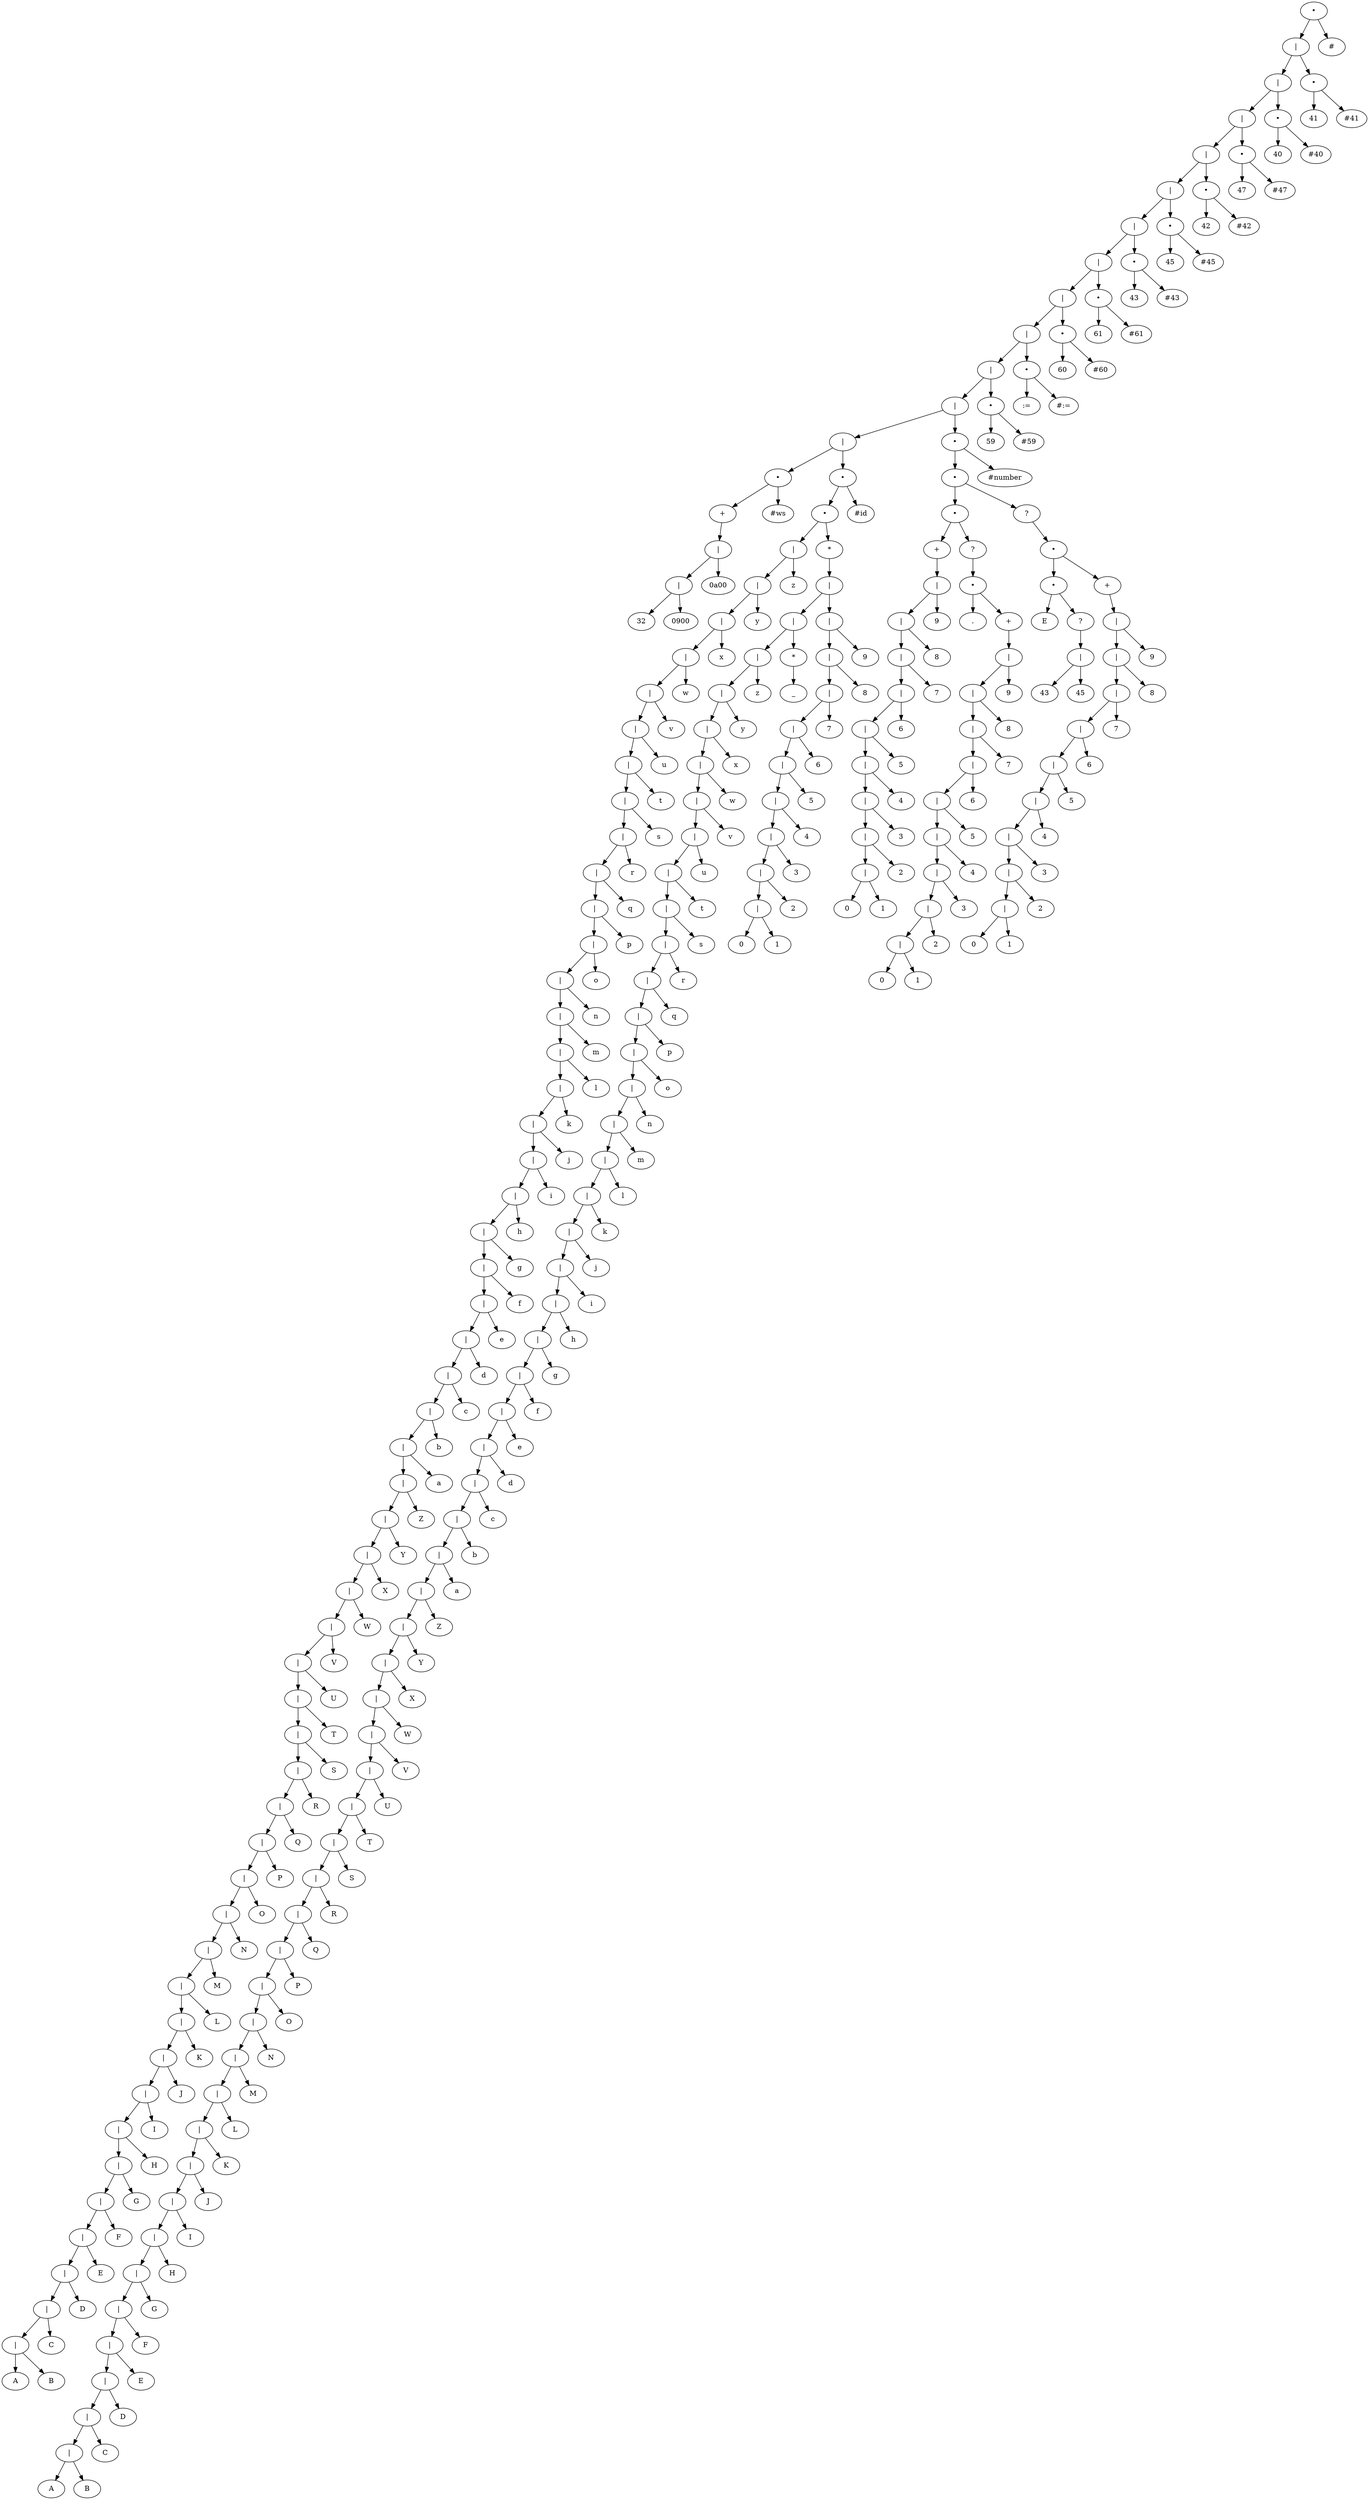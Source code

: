 digraph {
	2216561911808 [label="•"]
	2216561911808 -> 2216561911616
	2216561911616 [label="|"]
	2216561911616 -> 2216561911232
	2216561911232 [label="|"]
	2216561911232 -> 2216561910848
	2216561910848 [label="|"]
	2216561910848 -> 2216561910464
	2216561910464 [label="|"]
	2216561910464 -> 2216561910080
	2216561910080 [label="|"]
	2216561910080 -> 2216561909696
	2216561909696 [label="|"]
	2216561909696 -> 2216561909312
	2216561909312 [label="|"]
	2216561909312 -> 2216561908928
	2216561908928 [label="|"]
	2216561908928 -> 2216561908544
	2216561908544 [label="|"]
	2216561908544 -> 2216561908160
	2216561908160 [label="|"]
	2216561908160 -> 2216561907776
	2216561907776 [label="|"]
	2216561907776 -> 2216561884032
	2216561884032 [label="|"]
	2216561884032 -> 2216561648512
	2216561648512 [label="•"]
	2216561648512 -> 2216561648320
	2216561648320 [label="+"]
	2216561648320 -> 2216561648224
	2216561648224 [label="|"]
	2216561648224 -> 2216561648032
	2216561648032 [label="|"]
	2216561648032 -> 2216561647840
	2216561647840 [label=32]
	2216561648032 -> 2216561647936
	2216561647936 [label=0900]
	2216561648224 -> 2216561648128
	2216561648128 [label="0a00"]
	2216561648512 -> 2216561648416
	2216561648416 [label="#ws"]
	2216561884032 -> 2216561883936
	2216561883936 [label="•"]
	2216561883936 -> 2216561883744
	2216561883744 [label="•"]
	2216561883744 -> 2216561871456
	2216561871456 [label="|"]
	2216561871456 -> 2216561871264
	2216561871264 [label="|"]
	2216561871264 -> 2216561871072
	2216561871072 [label="|"]
	2216561871072 -> 2216561870880
	2216561870880 [label="|"]
	2216561870880 -> 2216561870688
	2216561870688 [label="|"]
	2216561870688 -> 2216561870496
	2216561870496 [label="|"]
	2216561870496 -> 2216561870304
	2216561870304 [label="|"]
	2216561870304 -> 2216561870112
	2216561870112 [label="|"]
	2216561870112 -> 2216561869920
	2216561869920 [label="|"]
	2216561869920 -> 2216561869728
	2216561869728 [label="|"]
	2216561869728 -> 2216561869536
	2216561869536 [label="|"]
	2216561869536 -> 2216561869344
	2216561869344 [label="|"]
	2216561869344 -> 2216561869152
	2216561869152 [label="|"]
	2216561869152 -> 2216561868960
	2216561868960 [label="|"]
	2216561868960 -> 2216561655712
	2216561655712 [label="|"]
	2216561655712 -> 2216561655520
	2216561655520 [label="|"]
	2216561655520 -> 2216561655328
	2216561655328 [label="|"]
	2216561655328 -> 2216561655136
	2216561655136 [label="|"]
	2216561655136 -> 2216561654944
	2216561654944 [label="|"]
	2216561654944 -> 2216561654752
	2216561654752 [label="|"]
	2216561654752 -> 2216561654560
	2216561654560 [label="|"]
	2216561654560 -> 2216561654368
	2216561654368 [label="|"]
	2216561654368 -> 2216561654176
	2216561654176 [label="|"]
	2216561654176 -> 2216561653984
	2216561653984 [label="|"]
	2216561653984 -> 2216561653792
	2216561653792 [label="|"]
	2216561653792 -> 2216561653600
	2216561653600 [label="|"]
	2216561653600 -> 2216561653408
	2216561653408 [label="|"]
	2216561653408 -> 2216561653216
	2216561653216 [label="|"]
	2216561653216 -> 2216561653024
	2216561653024 [label="|"]
	2216561653024 -> 2216561652832
	2216561652832 [label="|"]
	2216561652832 -> 2216561652640
	2216561652640 [label="|"]
	2216561652640 -> 2216561652448
	2216561652448 [label="|"]
	2216561652448 -> 2216561652256
	2216561652256 [label="|"]
	2216561652256 -> 2216561652064
	2216561652064 [label="|"]
	2216561652064 -> 2216561651872
	2216561651872 [label="|"]
	2216561651872 -> 2216561651680
	2216561651680 [label="|"]
	2216561651680 -> 2216561651488
	2216561651488 [label="|"]
	2216561651488 -> 2216561651296
	2216561651296 [label="|"]
	2216561651296 -> 2216561651104
	2216561651104 [label="|"]
	2216561651104 -> 2216561650912
	2216561650912 [label="|"]
	2216561650912 -> 2216561650720
	2216561650720 [label="|"]
	2216561650720 -> 2216561650528
	2216561650528 [label="|"]
	2216561650528 -> 2216561650336
	2216561650336 [label="|"]
	2216561650336 -> 2216561650144
	2216561650144 [label="|"]
	2216561650144 -> 2216561649952
	2216561649952 [label="|"]
	2216561649952 -> 2216561649760
	2216561649760 [label="|"]
	2216561649760 -> 2216561649568
	2216561649568 [label="|"]
	2216561649568 -> 2216561649376
	2216561649376 [label="|"]
	2216561649376 -> 2216561649184
	2216561649184 [label="|"]
	2216561649184 -> 2216561648992
	2216561648992 [label="|"]
	2216561648992 -> 2216561648800
	2216561648800 [label="|"]
	2216561648800 -> 2216561648608
	2216561648608 [label=A]
	2216561648800 -> 2216561648704
	2216561648704 [label=B]
	2216561648992 -> 2216561648896
	2216561648896 [label=C]
	2216561649184 -> 2216561649088
	2216561649088 [label=D]
	2216561649376 -> 2216561649280
	2216561649280 [label=E]
	2216561649568 -> 2216561649472
	2216561649472 [label=F]
	2216561649760 -> 2216561649664
	2216561649664 [label=G]
	2216561649952 -> 2216561649856
	2216561649856 [label=H]
	2216561650144 -> 2216561650048
	2216561650048 [label=I]
	2216561650336 -> 2216561650240
	2216561650240 [label=J]
	2216561650528 -> 2216561650432
	2216561650432 [label=K]
	2216561650720 -> 2216561650624
	2216561650624 [label=L]
	2216561650912 -> 2216561650816
	2216561650816 [label=M]
	2216561651104 -> 2216561651008
	2216561651008 [label=N]
	2216561651296 -> 2216561651200
	2216561651200 [label=O]
	2216561651488 -> 2216561651392
	2216561651392 [label=P]
	2216561651680 -> 2216561651584
	2216561651584 [label=Q]
	2216561651872 -> 2216561651776
	2216561651776 [label=R]
	2216561652064 -> 2216561651968
	2216561651968 [label=S]
	2216561652256 -> 2216561652160
	2216561652160 [label=T]
	2216561652448 -> 2216561652352
	2216561652352 [label=U]
	2216561652640 -> 2216561652544
	2216561652544 [label=V]
	2216561652832 -> 2216561652736
	2216561652736 [label=W]
	2216561653024 -> 2216561652928
	2216561652928 [label=X]
	2216561653216 -> 2216561653120
	2216561653120 [label=Y]
	2216561653408 -> 2216561653312
	2216561653312 [label=Z]
	2216561653600 -> 2216561653504
	2216561653504 [label=a]
	2216561653792 -> 2216561653696
	2216561653696 [label=b]
	2216561653984 -> 2216561653888
	2216561653888 [label=c]
	2216561654176 -> 2216561654080
	2216561654080 [label=d]
	2216561654368 -> 2216561654272
	2216561654272 [label=e]
	2216561654560 -> 2216561654464
	2216561654464 [label=f]
	2216561654752 -> 2216561654656
	2216561654656 [label=g]
	2216561654944 -> 2216561654848
	2216561654848 [label=h]
	2216561655136 -> 2216561655040
	2216561655040 [label=i]
	2216561655328 -> 2216561655232
	2216561655232 [label=j]
	2216561655520 -> 2216561655424
	2216561655424 [label=k]
	2216561655712 -> 2216561655616
	2216561655616 [label=l]
	2216561868960 -> 2216561868864
	2216561868864 [label=m]
	2216561869152 -> 2216561869056
	2216561869056 [label=n]
	2216561869344 -> 2216561869248
	2216561869248 [label=o]
	2216561869536 -> 2216561869440
	2216561869440 [label=p]
	2216561869728 -> 2216561869632
	2216561869632 [label=q]
	2216561869920 -> 2216561869824
	2216561869824 [label=r]
	2216561870112 -> 2216561870016
	2216561870016 [label=s]
	2216561870304 -> 2216561870208
	2216561870208 [label=t]
	2216561870496 -> 2216561870400
	2216561870400 [label=u]
	2216561870688 -> 2216561870592
	2216561870592 [label=v]
	2216561870880 -> 2216561870784
	2216561870784 [label=w]
	2216561871072 -> 2216561870976
	2216561870976 [label=x]
	2216561871264 -> 2216561871168
	2216561871168 [label=y]
	2216561871456 -> 2216561871360
	2216561871360 [label=z]
	2216561883744 -> 2216561883648
	2216561883648 [label="*"]
	2216561883648 -> 2216561883552
	2216561883552 [label="|"]
	2216561883552 -> 2216561881632
	2216561881632 [label="|"]
	2216561881632 -> 2216561881344
	2216561881344 [label="|"]
	2216561881344 -> 2216561881152
	2216561881152 [label="|"]
	2216561881152 -> 2216561880960
	2216561880960 [label="|"]
	2216561880960 -> 2216561880768
	2216561880768 [label="|"]
	2216561880768 -> 2216561880576
	2216561880576 [label="|"]
	2216561880576 -> 2216561880384
	2216561880384 [label="|"]
	2216561880384 -> 2216561880192
	2216561880192 [label="|"]
	2216561880192 -> 2216561880000
	2216561880000 [label="|"]
	2216561880000 -> 2216561879808
	2216561879808 [label="|"]
	2216561879808 -> 2216561879616
	2216561879616 [label="|"]
	2216561879616 -> 2216561879424
	2216561879424 [label="|"]
	2216561879424 -> 2216561879232
	2216561879232 [label="|"]
	2216561879232 -> 2216561879040
	2216561879040 [label="|"]
	2216561879040 -> 2216561878848
	2216561878848 [label="|"]
	2216561878848 -> 2216561878656
	2216561878656 [label="|"]
	2216561878656 -> 2216561878464
	2216561878464 [label="|"]
	2216561878464 -> 2216561878272
	2216561878272 [label="|"]
	2216561878272 -> 2216561878080
	2216561878080 [label="|"]
	2216561878080 -> 2216561877888
	2216561877888 [label="|"]
	2216561877888 -> 2216561877696
	2216561877696 [label="|"]
	2216561877696 -> 2216561877504
	2216561877504 [label="|"]
	2216561877504 -> 2216561877312
	2216561877312 [label="|"]
	2216561877312 -> 2216561877120
	2216561877120 [label="|"]
	2216561877120 -> 2216561876928
	2216561876928 [label="|"]
	2216561876928 -> 2216561876736
	2216561876736 [label="|"]
	2216561876736 -> 2216561876544
	2216561876544 [label="|"]
	2216561876544 -> 2216561876352
	2216561876352 [label="|"]
	2216561876352 -> 2216561876160
	2216561876160 [label="|"]
	2216561876160 -> 2216561875968
	2216561875968 [label="|"]
	2216561875968 -> 2216561875776
	2216561875776 [label="|"]
	2216561875776 -> 2216561875584
	2216561875584 [label="|"]
	2216561875584 -> 2216561875392
	2216561875392 [label="|"]
	2216561875392 -> 2216561875200
	2216561875200 [label="|"]
	2216561875200 -> 2216561875008
	2216561875008 [label="|"]
	2216561875008 -> 2216561874816
	2216561874816 [label="|"]
	2216561874816 -> 2216561874624
	2216561874624 [label="|"]
	2216561874624 -> 2216561874432
	2216561874432 [label="|"]
	2216561874432 -> 2216561874240
	2216561874240 [label="|"]
	2216561874240 -> 2216561874048
	2216561874048 [label="|"]
	2216561874048 -> 2216561873856
	2216561873856 [label="|"]
	2216561873856 -> 2216561873664
	2216561873664 [label="|"]
	2216561873664 -> 2216561873472
	2216561873472 [label="|"]
	2216561873472 -> 2216561873280
	2216561873280 [label="|"]
	2216561873280 -> 2216561873088
	2216561873088 [label="|"]
	2216561873088 -> 2216561872896
	2216561872896 [label="|"]
	2216561872896 -> 2216561872704
	2216561872704 [label="|"]
	2216561872704 -> 2216561872512
	2216561872512 [label="|"]
	2216561872512 -> 2216561872320
	2216561872320 [label="|"]
	2216561872320 -> 2216561872128
	2216561872128 [label="|"]
	2216561872128 -> 2216561871936
	2216561871936 [label="|"]
	2216561871936 -> 2216561871744
	2216561871744 [label="|"]
	2216561871744 -> 2216561871552
	2216561871552 [label=A]
	2216561871744 -> 2216561871648
	2216561871648 [label=B]
	2216561871936 -> 2216561871840
	2216561871840 [label=C]
	2216561872128 -> 2216561872032
	2216561872032 [label=D]
	2216561872320 -> 2216561872224
	2216561872224 [label=E]
	2216561872512 -> 2216561872416
	2216561872416 [label=F]
	2216561872704 -> 2216561872608
	2216561872608 [label=G]
	2216561872896 -> 2216561872800
	2216561872800 [label=H]
	2216561873088 -> 2216561872992
	2216561872992 [label=I]
	2216561873280 -> 2216561873184
	2216561873184 [label=J]
	2216561873472 -> 2216561873376
	2216561873376 [label=K]
	2216561873664 -> 2216561873568
	2216561873568 [label=L]
	2216561873856 -> 2216561873760
	2216561873760 [label=M]
	2216561874048 -> 2216561873952
	2216561873952 [label=N]
	2216561874240 -> 2216561874144
	2216561874144 [label=O]
	2216561874432 -> 2216561874336
	2216561874336 [label=P]
	2216561874624 -> 2216561874528
	2216561874528 [label=Q]
	2216561874816 -> 2216561874720
	2216561874720 [label=R]
	2216561875008 -> 2216561874912
	2216561874912 [label=S]
	2216561875200 -> 2216561875104
	2216561875104 [label=T]
	2216561875392 -> 2216561875296
	2216561875296 [label=U]
	2216561875584 -> 2216561875488
	2216561875488 [label=V]
	2216561875776 -> 2216561875680
	2216561875680 [label=W]
	2216561875968 -> 2216561875872
	2216561875872 [label=X]
	2216561876160 -> 2216561876064
	2216561876064 [label=Y]
	2216561876352 -> 2216561876256
	2216561876256 [label=Z]
	2216561876544 -> 2216561876448
	2216561876448 [label=a]
	2216561876736 -> 2216561876640
	2216561876640 [label=b]
	2216561876928 -> 2216561876832
	2216561876832 [label=c]
	2216561877120 -> 2216561877024
	2216561877024 [label=d]
	2216561877312 -> 2216561877216
	2216561877216 [label=e]
	2216561877504 -> 2216561877408
	2216561877408 [label=f]
	2216561877696 -> 2216561877600
	2216561877600 [label=g]
	2216561877888 -> 2216561877792
	2216561877792 [label=h]
	2216561878080 -> 2216561877984
	2216561877984 [label=i]
	2216561878272 -> 2216561878176
	2216561878176 [label=j]
	2216561878464 -> 2216561878368
	2216561878368 [label=k]
	2216561878656 -> 2216561878560
	2216561878560 [label=l]
	2216561878848 -> 2216561878752
	2216561878752 [label=m]
	2216561879040 -> 2216561878944
	2216561878944 [label=n]
	2216561879232 -> 2216561879136
	2216561879136 [label=o]
	2216561879424 -> 2216561879328
	2216561879328 [label=p]
	2216561879616 -> 2216561879520
	2216561879520 [label=q]
	2216561879808 -> 2216561879712
	2216561879712 [label=r]
	2216561880000 -> 2216561879904
	2216561879904 [label=s]
	2216561880192 -> 2216561880096
	2216561880096 [label=t]
	2216561880384 -> 2216561880288
	2216561880288 [label=u]
	2216561880576 -> 2216561880480
	2216561880480 [label=v]
	2216561880768 -> 2216561880672
	2216561880672 [label=w]
	2216561880960 -> 2216561880864
	2216561880864 [label=x]
	2216561881152 -> 2216561881056
	2216561881056 [label=y]
	2216561881344 -> 2216561881248
	2216561881248 [label=z]
	2216561881632 -> 2216561881536
	2216561881536 [label="*"]
	2216561881536 -> 2216561881440
	2216561881440 [label=_]
	2216561883552 -> 2216561883456
	2216561883456 [label="|"]
	2216561883456 -> 2216561883264
	2216561883264 [label="|"]
	2216561883264 -> 2216561883072
	2216561883072 [label="|"]
	2216561883072 -> 2216561882880
	2216561882880 [label="|"]
	2216561882880 -> 2216561882688
	2216561882688 [label="|"]
	2216561882688 -> 2216561882496
	2216561882496 [label="|"]
	2216561882496 -> 2216561882304
	2216561882304 [label="|"]
	2216561882304 -> 2216561882112
	2216561882112 [label="|"]
	2216561882112 -> 2216561881920
	2216561881920 [label="|"]
	2216561881920 -> 2216561881728
	2216561881728 [label=0]
	2216561881920 -> 2216561881824
	2216561881824 [label=1]
	2216561882112 -> 2216561882016
	2216561882016 [label=2]
	2216561882304 -> 2216561882208
	2216561882208 [label=3]
	2216561882496 -> 2216561882400
	2216561882400 [label=4]
	2216561882688 -> 2216561882592
	2216561882592 [label=5]
	2216561882880 -> 2216561882784
	2216561882784 [label=6]
	2216561883072 -> 2216561882976
	2216561882976 [label=7]
	2216561883264 -> 2216561883168
	2216561883168 [label=8]
	2216561883456 -> 2216561883360
	2216561883360 [label=9]
	2216561883936 -> 2216561883840
	2216561883840 [label="#id"]
	2216561907776 -> 2216561907680
	2216561907680 [label="•"]
	2216561907680 -> 2216561907488
	2216561907488 [label="•"]
	2216561907488 -> 2216561904704
	2216561904704 [label="•"]
	2216561904704 -> 2216561902400
	2216561902400 [label="+"]
	2216561902400 -> 2216561902304
	2216561902304 [label="|"]
	2216561902304 -> 2216561902112
	2216561902112 [label="|"]
	2216561902112 -> 2216561901920
	2216561901920 [label="|"]
	2216561901920 -> 2216561901728
	2216561901728 [label="|"]
	2216561901728 -> 2216561885088
	2216561885088 [label="|"]
	2216561885088 -> 2216561884896
	2216561884896 [label="|"]
	2216561884896 -> 2216561884704
	2216561884704 [label="|"]
	2216561884704 -> 2216561884512
	2216561884512 [label="|"]
	2216561884512 -> 2216561884320
	2216561884320 [label="|"]
	2216561884320 -> 2216561884128
	2216561884128 [label=0]
	2216561884320 -> 2216561884224
	2216561884224 [label=1]
	2216561884512 -> 2216561884416
	2216561884416 [label=2]
	2216561884704 -> 2216561884608
	2216561884608 [label=3]
	2216561884896 -> 2216561884800
	2216561884800 [label=4]
	2216561885088 -> 2216561884992
	2216561884992 [label=5]
	2216561901728 -> 2216561901632
	2216561901632 [label=6]
	2216561901920 -> 2216561901824
	2216561901824 [label=7]
	2216561902112 -> 2216561902016
	2216561902016 [label=8]
	2216561902304 -> 2216561902208
	2216561902208 [label=9]
	2216561904704 -> 2216561904608
	2216561904608 [label="?"]
	2216561904608 -> 2216561904512
	2216561904512 [label="•"]
	2216561904512 -> 2216561902496
	2216561902496 [label="."]
	2216561904512 -> 2216561904416
	2216561904416 [label="+"]
	2216561904416 -> 2216561904320
	2216561904320 [label="|"]
	2216561904320 -> 2216561904128
	2216561904128 [label="|"]
	2216561904128 -> 2216561903936
	2216561903936 [label="|"]
	2216561903936 -> 2216561903744
	2216561903744 [label="|"]
	2216561903744 -> 2216561903552
	2216561903552 [label="|"]
	2216561903552 -> 2216561903360
	2216561903360 [label="|"]
	2216561903360 -> 2216561903168
	2216561903168 [label="|"]
	2216561903168 -> 2216561902976
	2216561902976 [label="|"]
	2216561902976 -> 2216561902784
	2216561902784 [label="|"]
	2216561902784 -> 2216561902592
	2216561902592 [label=0]
	2216561902784 -> 2216561902688
	2216561902688 [label=1]
	2216561902976 -> 2216561902880
	2216561902880 [label=2]
	2216561903168 -> 2216561903072
	2216561903072 [label=3]
	2216561903360 -> 2216561903264
	2216561903264 [label=4]
	2216561903552 -> 2216561903456
	2216561903456 [label=5]
	2216561903744 -> 2216561903648
	2216561903648 [label=6]
	2216561903936 -> 2216561903840
	2216561903840 [label=7]
	2216561904128 -> 2216561904032
	2216561904032 [label=8]
	2216561904320 -> 2216561904224
	2216561904224 [label=9]
	2216561907488 -> 2216561907392
	2216561907392 [label="?"]
	2216561907392 -> 2216561907296
	2216561907296 [label="•"]
	2216561907296 -> 2216561905280
	2216561905280 [label="•"]
	2216561905280 -> 2216561904800
	2216561904800 [label=E]
	2216561905280 -> 2216561905184
	2216561905184 [label="?"]
	2216561905184 -> 2216561905088
	2216561905088 [label="|"]
	2216561905088 -> 2216561904896
	2216561904896 [label=43]
	2216561905088 -> 2216561904992
	2216561904992 [label=45]
	2216561907296 -> 2216561907200
	2216561907200 [label="+"]
	2216561907200 -> 2216561907104
	2216561907104 [label="|"]
	2216561907104 -> 2216561906912
	2216561906912 [label="|"]
	2216561906912 -> 2216561906720
	2216561906720 [label="|"]
	2216561906720 -> 2216561906528
	2216561906528 [label="|"]
	2216561906528 -> 2216561906336
	2216561906336 [label="|"]
	2216561906336 -> 2216561906144
	2216561906144 [label="|"]
	2216561906144 -> 2216561905952
	2216561905952 [label="|"]
	2216561905952 -> 2216561905760
	2216561905760 [label="|"]
	2216561905760 -> 2216561905568
	2216561905568 [label="|"]
	2216561905568 -> 2216561905376
	2216561905376 [label=0]
	2216561905568 -> 2216561905472
	2216561905472 [label=1]
	2216561905760 -> 2216561905664
	2216561905664 [label=2]
	2216561905952 -> 2216561905856
	2216561905856 [label=3]
	2216561906144 -> 2216561906048
	2216561906048 [label=4]
	2216561906336 -> 2216561906240
	2216561906240 [label=5]
	2216561906528 -> 2216561906432
	2216561906432 [label=6]
	2216561906720 -> 2216561906624
	2216561906624 [label=7]
	2216561906912 -> 2216561906816
	2216561906816 [label=8]
	2216561907104 -> 2216561907008
	2216561907008 [label=9]
	2216561907680 -> 2216561907584
	2216561907584 [label="#number"]
	2216561908160 -> 2216561908064
	2216561908064 [label="•"]
	2216561908064 -> 2216561907872
	2216561907872 [label=59]
	2216561908064 -> 2216561907968
	2216561907968 [label="#59"]
	2216561908544 -> 2216561908448
	2216561908448 [label="•"]
	2216561908448 -> 2216561908256
	2216561908256 [label=":="]
	2216561908448 -> 2216561908352
	2216561908352 [label="#:="]
	2216561908928 -> 2216561908832
	2216561908832 [label="•"]
	2216561908832 -> 2216561908640
	2216561908640 [label=60]
	2216561908832 -> 2216561908736
	2216561908736 [label="#60"]
	2216561909312 -> 2216561909216
	2216561909216 [label="•"]
	2216561909216 -> 2216561909024
	2216561909024 [label=61]
	2216561909216 -> 2216561909120
	2216561909120 [label="#61"]
	2216561909696 -> 2216561909600
	2216561909600 [label="•"]
	2216561909600 -> 2216561909408
	2216561909408 [label=43]
	2216561909600 -> 2216561909504
	2216561909504 [label="#43"]
	2216561910080 -> 2216561909984
	2216561909984 [label="•"]
	2216561909984 -> 2216561909792
	2216561909792 [label=45]
	2216561909984 -> 2216561909888
	2216561909888 [label="#45"]
	2216561910464 -> 2216561910368
	2216561910368 [label="•"]
	2216561910368 -> 2216561910176
	2216561910176 [label=42]
	2216561910368 -> 2216561910272
	2216561910272 [label="#42"]
	2216561910848 -> 2216561910752
	2216561910752 [label="•"]
	2216561910752 -> 2216561910560
	2216561910560 [label=47]
	2216561910752 -> 2216561910656
	2216561910656 [label="#47"]
	2216561911232 -> 2216561911136
	2216561911136 [label="•"]
	2216561911136 -> 2216561910944
	2216561910944 [label=40]
	2216561911136 -> 2216561911040
	2216561911040 [label="#40"]
	2216561911616 -> 2216561911520
	2216561911520 [label="•"]
	2216561911520 -> 2216561911328
	2216561911328 [label=41]
	2216561911520 -> 2216561911424
	2216561911424 [label="#41"]
	2216561911808 -> 2216561911712
	2216561911712 [label="#"]
}
